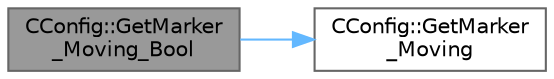 digraph "CConfig::GetMarker_Moving_Bool"
{
 // LATEX_PDF_SIZE
  bgcolor="transparent";
  edge [fontname=Helvetica,fontsize=10,labelfontname=Helvetica,labelfontsize=10];
  node [fontname=Helvetica,fontsize=10,shape=box,height=0.2,width=0.4];
  rankdir="LR";
  Node1 [id="Node000001",label="CConfig::GetMarker\l_Moving_Bool",height=0.2,width=0.4,color="gray40", fillcolor="grey60", style="filled", fontcolor="black",tooltip="Get a bool for whether a marker is moving. val_marker."];
  Node1 -> Node2 [id="edge1_Node000001_Node000002",color="steelblue1",style="solid",tooltip=" "];
  Node2 [id="Node000002",label="CConfig::GetMarker\l_Moving",height=0.2,width=0.4,color="grey40", fillcolor="white", style="filled",URL="$classCConfig.html#afb5adc10926e913a1604564927249b92",tooltip="Get the internal index for a moving boundary val_marker."];
}
